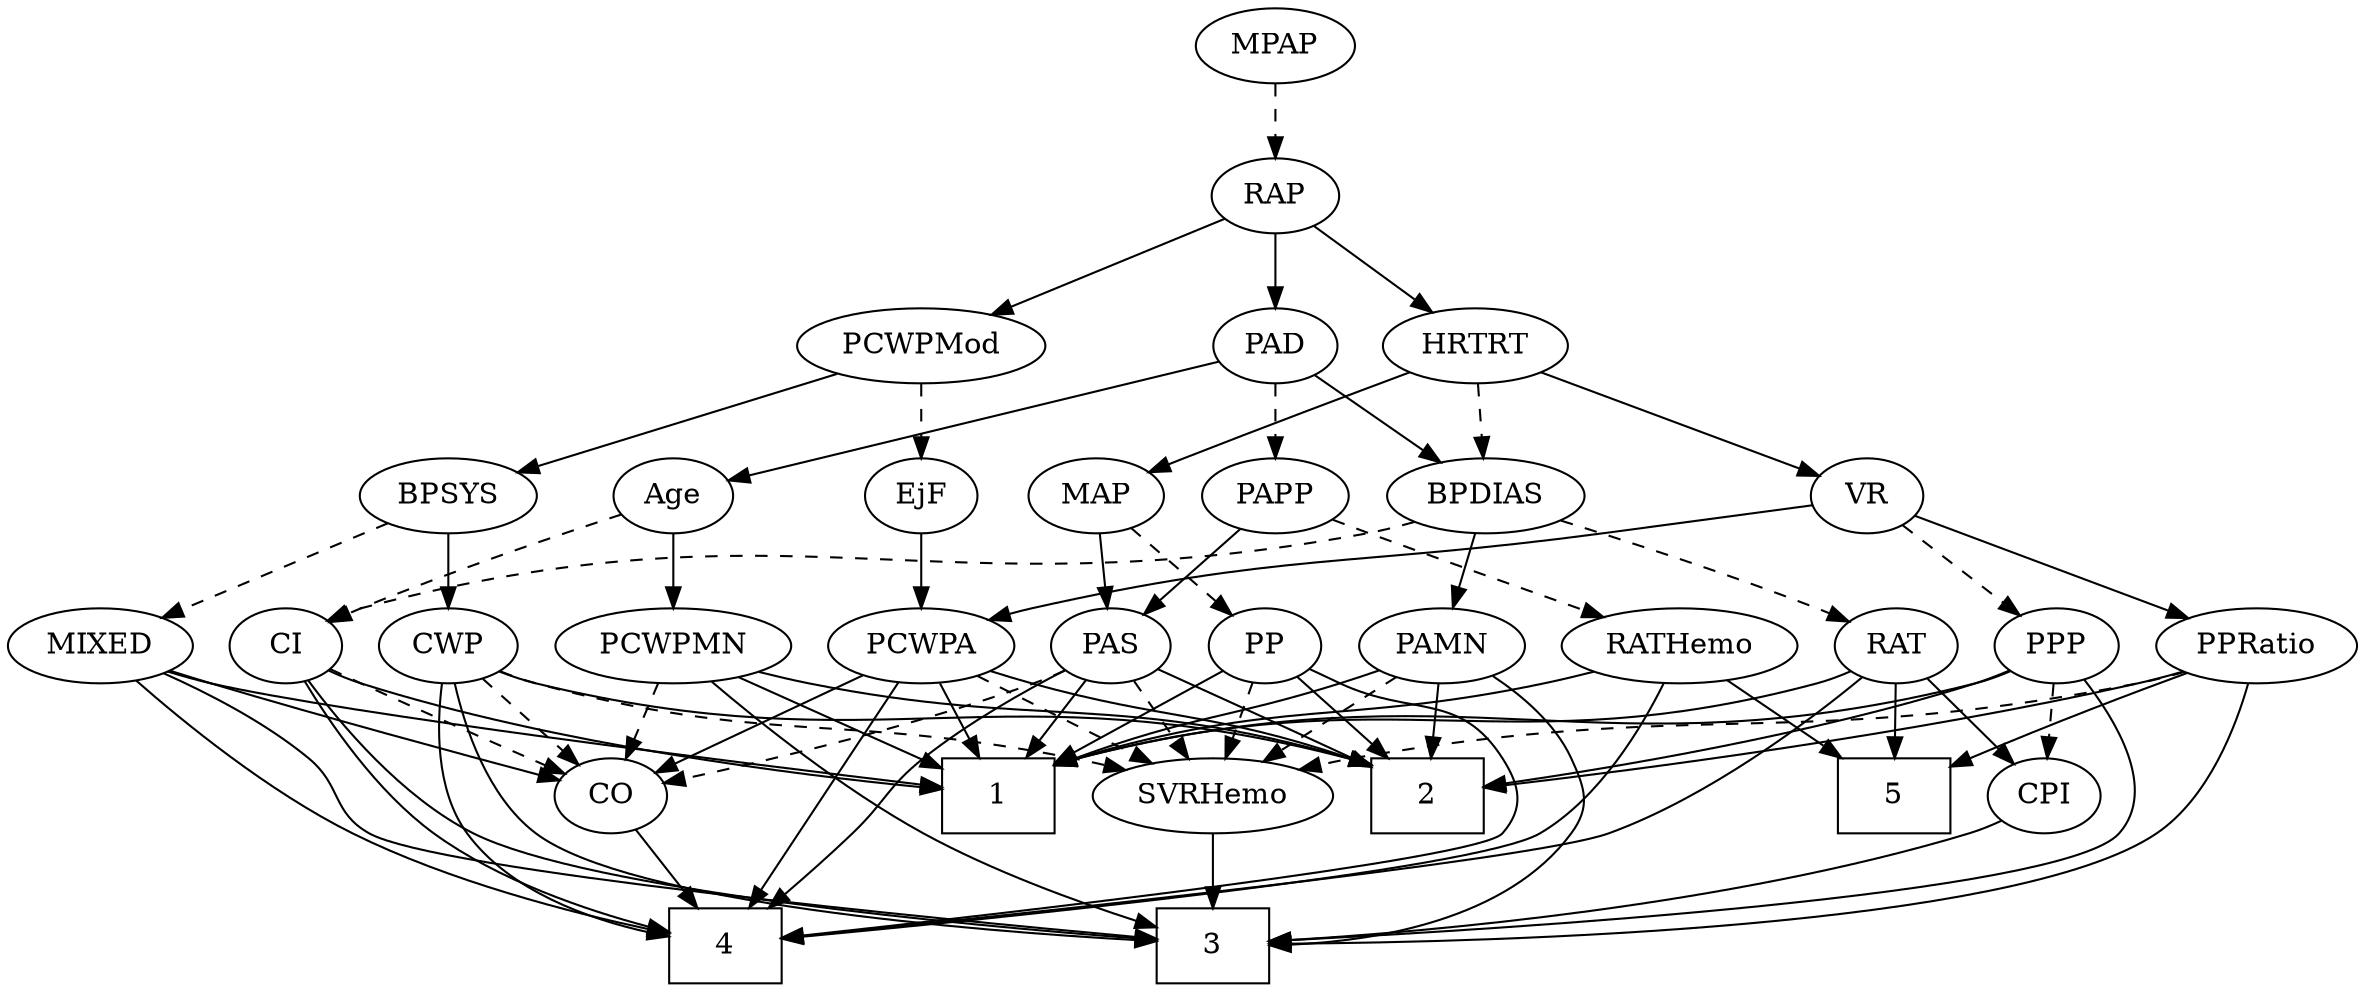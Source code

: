 strict digraph {
	graph [bb="0,0,1045.9,468"];
	node [label="\N"];
	1	[height=0.5,
		pos="435.3,90",
		shape=box,
		width=0.75];
	2	[height=0.5,
		pos="625.3,90",
		shape=box,
		width=0.75];
	3	[height=0.5,
		pos="530.3,18",
		shape=box,
		width=0.75];
	4	[height=0.5,
		pos="304.3,18",
		shape=box,
		width=0.75];
	5	[height=0.5,
		pos="849.3,90",
		shape=box,
		width=0.75];
	RAP	[height=0.5,
		pos="571.3,378",
		width=0.77632];
	PAD	[height=0.5,
		pos="571.3,306",
		width=0.79437];
	RAP -> PAD	[pos="e,571.3,324.1 571.3,359.7 571.3,351.98 571.3,342.71 571.3,334.11",
		style=solid];
	PCWPMod	[height=0.5,
		pos="410.3,306",
		width=1.4443];
	RAP -> PCWPMod	[pos="e,441.47,320.55 548.57,367.12 523.2,356.09 481.64,338.02 450.7,324.57",
		style=solid];
	HRTRT	[height=0.5,
		pos="660.3,306",
		width=1.1013];
	RAP -> HRTRT	[pos="e,641.34,321.91 588.46,363.5 601.12,353.54 618.62,339.78 633.17,328.34",
		style=solid];
	PAS	[height=0.5,
		pos="497.3,162",
		width=0.75];
	PAS -> 1	[pos="e,450.39,108.04 484.15,146.15 476.27,137.26 466.07,125.74 457.02,115.53",
		style=solid];
	PAS -> 2	[pos="e,597.96,105.95 517.58,149.91 536.75,139.43 565.93,123.46 589.1,110.8",
		style=solid];
	PAS -> 4	[pos="e,325.52,36.055 475.94,150.5 451.22,138.16 412.26,118.11 399.3,108 382.18,94.653 381.91,87.08 366.3,72 355.91,61.965 343.95,51.513 \
333.33,42.569",
		style=solid];
	CO	[height=0.5,
		pos="249.3,90",
		width=0.75];
	PAS -> CO	[pos="e,275.23,95.774 476.27,150.23 471.43,147.98 466.24,145.77 461.3,144 400.9,122.42 327.81,106.23 285.14,97.721",
		style=dashed];
	SVRHemo	[height=0.5,
		pos="530.3,90",
		width=1.3902];
	PAS -> SVRHemo	[pos="e,522.3,107.96 505.12,144.41 508.96,136.25 513.69,126.22 518.01,117.07",
		style=dashed];
	BPDIAS	[height=0.5,
		pos="663.3,234",
		width=1.1735];
	PAD -> BPDIAS	[pos="e,643.38,250.16 589.03,291.5 602.16,281.51 620.31,267.71 635.37,256.25",
		style=solid];
	PAPP	[height=0.5,
		pos="571.3,234",
		width=0.88464];
	PAD -> PAPP	[pos="e,571.3,252.1 571.3,287.7 571.3,279.98 571.3,270.71 571.3,262.11",
		style=dashed];
	Age	[height=0.5,
		pos="300.3,234",
		width=0.75];
	PAD -> Age	[pos="e,325.02,241.39 545.31,298.29 496.28,285.62 390.08,258.19 335.01,243.97",
		style=solid];
	PAMN	[height=0.5,
		pos="650.3,162",
		width=1.011];
	PAMN -> 1	[pos="e,462.6,104.51 622.84,150.14 617.08,148 611.02,145.84 605.3,144 549.47,126 530.99,128.9 472.01,107.93",
		style=solid];
	PAMN -> 2	[pos="e,631.47,108.28 644.24,144.05 641.43,136.18 638.02,126.62 634.87,117.79",
		style=solid];
	PAMN -> 3	[pos="e,557.33,18.746 667.36,145.96 686.18,127.54 711.64,95.832 694.3,72 665.49,32.415 606.51,21.78 567.7,19.26",
		style=solid];
	PAMN -> SVRHemo	[pos="e,555.67,105.8 627.73,147.83 609.86,137.41 584.64,122.7 564.33,110.85",
		style=dashed];
	CWP	[height=0.5,
		pos="201.3,162",
		width=0.84854];
	CWP -> 2	[pos="e,598.15,104.98 224.15,149.91 229.66,147.62 235.6,145.47 241.3,144 388.62,105.99 437.43,147.91 588.08,107.75",
		style=solid];
	CWP -> 3	[pos="e,503.17,21.693 198.21,144.06 195.61,124.04 194.85,91.036 213.3,72 232.62,52.057 413.56,31.083 493.1,22.739",
		style=solid];
	CWP -> 4	[pos="e,277.03,22.02 190.55,144.91 179.4,126.01 165.52,94.392 180.3,72 199.45,42.986 238.1,29.799 267.19,23.84",
		style=solid];
	CWP -> CO	[pos="e,238.45,106.82 212.19,145.12 218.26,136.26 225.96,125.04 232.76,115.12",
		style=dashed];
	CWP -> SVRHemo	[pos="e,493.66,102.33 224.64,149.94 230.02,147.72 235.78,145.58 241.3,144 340.77,115.55 370.28,130.37 471.3,108 475.39,107.09 479.63,106.06 \
483.86,104.97",
		style=dashed];
	BPSYS	[height=0.5,
		pos="201.3,234",
		width=1.0471];
	PCWPMod -> BPSYS	[pos="e,231.34,245.06 374.37,292.97 337.3,280.55 279.62,261.23 241.16,248.35",
		style=solid];
	EjF	[height=0.5,
		pos="410.3,234",
		width=0.75];
	PCWPMod -> EjF	[pos="e,410.3,252.1 410.3,287.7 410.3,279.98 410.3,270.71 410.3,262.11",
		style=dashed];
	PCWPA	[height=0.5,
		pos="410.3,162",
		width=1.1555];
	PCWPA -> 1	[pos="e,429.13,108.28 416.35,144.05 419.16,136.18 422.58,126.62 425.73,117.79",
		style=solid];
	PCWPA -> 2	[pos="e,597.98,104.48 442.05,150.16 448.41,148.06 455.05,145.92 461.3,144 514.92,127.53 532.2,128.53 588.58,107.97",
		style=solid];
	PCWPA -> 4	[pos="e,315.54,36.033 396.06,144.58 387.26,134.26 375.86,120.56 366.3,108 350.46,87.202 333.57,62.793 321.43,44.803",
		style=solid];
	PCWPA -> CO	[pos="e,271.23,100.54 381.88,148.65 353.5,136.3 309.97,117.38 280.6,104.61",
		style=solid];
	PCWPA -> SVRHemo	[pos="e,504.98,105.77 434,147.17 451.77,136.8 476.35,122.47 496.22,110.88",
		style=dashed];
	PCWPMN	[height=0.5,
		pos="300.3,162",
		width=1.3902];
	PCWPMN -> 1	[pos="e,408.02,105.14 327.62,146.83 348.2,136.16 376.63,121.42 399.1,109.77",
		style=solid];
	PCWPMN -> 2	[pos="e,598.1,104.83 336.94,149.67 344.3,147.62 352.01,145.61 359.3,144 457.26,122.31 488.51,137.42 588.53,107.74",
		style=solid];
	PCWPMN -> 3	[pos="e,503.15,26.915 315.03,144.66 333.25,125.23 365.97,92.815 399.3,72 429.04,53.42 466.41,39.065 493.62,30.009",
		style=solid];
	PCWPMN -> CO	[pos="e,260.6,106.51 288.21,144.41 281.74,135.53 273.66,124.44 266.54,114.67",
		style=dashed];
	CO -> 4	[pos="e,290.84,36.127 261.23,73.811 268.04,65.141 276.76,54.052 284.56,44.12",
		style=solid];
	CI	[height=0.5,
		pos="125.3,162",
		width=0.75];
	CI -> 1	[pos="e,408.28,93.951 145.88,150.2 150.83,147.91 156.17,145.68 161.3,144 243.76,117.03 344.91,101.86 398.27,95.175",
		style=solid];
	CI -> 3	[pos="e,503.1,20.716 133.17,144.43 143.91,123.81 165.18,89.212 194.3,72 244.37,42.402 416.32,26.973 492.94,21.432",
		style=solid];
	CI -> 4	[pos="e,277.1,23.783 129.87,143.98 135.99,124.19 148.68,91.723 170.3,72 197.57,47.111 237.94,33.304 267.24,26.073",
		style=solid];
	CI -> CO	[pos="e,229.42,102.22 145.22,149.75 165.56,138.27 197.33,120.33 220.42,107.3",
		style=dashed];
	SVRHemo -> 3	[pos="e,530.3,36.104 530.3,71.697 530.3,63.983 530.3,54.712 530.3,46.112",
		style=solid];
	MIXED	[height=0.5,
		pos="40.296,162",
		width=1.1193];
	MIXED -> 1	[pos="e,408.07,94.519 70.096,149.7 76.375,147.59 83.004,145.56 89.296,144 147.39,129.6 320.94,105.98 397.87,95.855",
		style=solid];
	MIXED -> 3	[pos="e,503.26,20.962 58.627,145.7 87.804,121.48 142.62,76.558 153.3,72 214.15,46.025 410.43,28.26 493.07,21.752",
		style=solid];
	MIXED -> 4	[pos="e,277.23,24.247 54.505,144.97 72.789,125.25 106.38,91.916 141.3,72 181.47,49.086 232.94,34.46 267.19,26.504",
		style=solid];
	MIXED -> CO	[pos="e,225.41,98.797 71.117,150.23 77.141,148.15 83.412,146 89.296,144 132.81,129.25 183.13,112.65 215.54,102.03",
		style=solid];
	BPSYS -> CWP	[pos="e,201.3,180.1 201.3,215.7 201.3,207.98 201.3,198.71 201.3,190.11",
		style=solid];
	BPSYS -> MIXED	[pos="e,68.143,175.11 174.35,221.28 147.77,209.73 106.95,191.98 77.332,179.1",
		style=dashed];
	BPDIAS -> PAMN	[pos="e,653.47,180.1 660.08,215.7 658.65,207.98 656.93,198.71 655.33,190.11",
		style=solid];
	BPDIAS -> CI	[pos="e,145.37,174.04 632.61,221.44 625.99,219.32 618.97,217.36 612.3,216 415.25,175.91 355.6,231.78 161.3,180 159.13,179.42 156.93,178.72 \
154.74,177.93",
		style=dashed];
	RAT	[height=0.5,
		pos="849.3,162",
		width=0.75827];
	BPDIAS -> RAT	[pos="e,827.92,173.21 695.87,222.34 726.27,212.18 772.75,196.08 812.3,180 814.37,179.16 816.5,178.26 818.64,177.34",
		style=dashed];
	HRTRT -> BPDIAS	[pos="e,662.56,252.1 661.04,287.7 661.37,279.98 661.77,270.71 662.13,262.11",
		style=dashed];
	MAP	[height=0.5,
		pos="491.3,234",
		width=0.84854];
	HRTRT -> MAP	[pos="e,515.18,245.52 631.56,293.51 605.16,282.91 564.99,266.63 530.3,252 528.46,251.23 526.58,250.42 524.68,249.61",
		style=solid];
	VR	[height=0.5,
		pos="835.3,234",
		width=0.75];
	HRTRT -> VR	[pos="e,812.76,244.01 689.19,293.44 720.6,280.88 770.65,260.86 803.25,247.82",
		style=solid];
	RATHemo	[height=0.5,
		pos="754.3,162",
		width=1.3721];
	RATHemo -> 1	[pos="e,462.49,104.82 717.97,149.78 710.51,147.69 702.68,145.65 695.3,144 599.97,122.69 569.52,136.87 472.13,107.77",
		style=solid];
	RATHemo -> 4	[pos="e,331.52,21.734 745.01,143.98 732.7,123.22 708.93,88.828 678.3,72 649.09,55.955 430.54,31.982 341.69,22.781",
		style=solid];
	RATHemo -> 5	[pos="e,825.94,108.21 775.38,145.46 787.78,136.33 803.71,124.59 817.6,114.35",
		style=solid];
	MAP -> PAS	[pos="e,495.83,180.1 492.78,215.7 493.44,207.98 494.24,198.71 494.97,190.11",
		style=solid];
	PP	[height=0.5,
		pos="569.3,162",
		width=0.75];
	MAP -> PP	[pos="e,553.69,177.01 507.46,218.5 518.59,208.51 533.54,195.09 545.96,183.94",
		style=dashed];
	MPAP	[height=0.5,
		pos="571.3,450",
		width=0.97491];
	MPAP -> RAP	[pos="e,571.3,396.1 571.3,431.7 571.3,423.98 571.3,414.71 571.3,406.11",
		style=dashed];
	CPI	[height=0.5,
		pos="921.3,90",
		width=0.75];
	CPI -> 3	[pos="e,557.61,20.356 900.77,78.044 895.81,75.756 890.46,73.566 885.3,72 772.89,37.882 633.54,25.273 567.87,20.995",
		style=solid];
	PP -> 1	[pos="e,462.7,105.32 548.65,150.22 528.21,139.54 496.48,122.96 471.78,110.06",
		style=solid];
	PP -> 2	[pos="e,611.6,108.13 581.45,145.81 588.38,137.14 597.25,126.05 605.2,116.12",
		style=solid];
	PP -> 4	[pos="e,331.51,21.017 590.33,150.31 616.22,136.93 657.28,114.94 661.3,108 669.3,94.147 671.75,84.116 661.3,72 640.55,47.949 428.72,28.749 \
341.51,21.803",
		style=solid];
	PP -> SVRHemo	[pos="e,539.84,108.12 560.25,144.76 555.66,136.53 549.97,126.32 544.79,117.02",
		style=dashed];
	PPP	[height=0.5,
		pos="921.3,162",
		width=0.75];
	PPP -> 1	[pos="e,462.43,105.03 900.83,149.81 895.88,147.53 890.5,145.41 885.3,144 710.13,96.659 651.65,154.1 472.18,107.63",
		style=solid];
	PPP -> 2	[pos="e,652.43,94.343 900.71,150.24 895.75,147.94 890.41,145.7 885.3,144 808.01,118.29 713.45,102.81 662.35,95.696",
		style=solid];
	PPP -> 3	[pos="e,557.6,20.328 935.63,146.47 952.7,127.42 976.61,93.858 957.3,72 931.65,42.968 667.19,26.186 567.79,20.864",
		style=solid];
	PPP -> CPI	[pos="e,921.3,108.1 921.3,143.7 921.3,135.98 921.3,126.71 921.3,118.11",
		style=dashed];
	PAPP -> PAS	[pos="e,512.21,177.11 555.6,218.15 545.19,208.31 531.37,195.23 519.79,184.28",
		style=solid];
	PAPP -> RATHemo	[pos="e,720.6,175.19 595.95,222.61 601.33,220.39 606.99,218.09 612.3,216 645.26,203.02 682.82,189.03 711.03,178.69",
		style=dashed];
	VR -> PCWPA	[pos="e,441.05,174.25 809.04,229.31 724.65,217.45 465.57,181.01 461.3,180 457.88,179.19 454.36,178.26 450.85,177.25",
		style=solid];
	VR -> PPP	[pos="e,904.77,176.46 851.88,219.5 864.61,209.14 882.38,194.67 896.76,182.97",
		style=dashed];
	PPRatio	[height=0.5,
		pos="1006.3,162",
		width=1.1013];
	VR -> PPRatio	[pos="e,977.96,174.6 857.65,223.85 885.75,212.35 934.4,192.43 968.37,178.53",
		style=solid];
	RAT -> 1	[pos="e,462.45,104.98 828.61,150.07 823.41,147.72 817.75,145.5 812.3,144 668.49,104.52 620.12,147.2 472.33,107.7",
		style=solid];
	RAT -> 4	[pos="e,331.34,21.808 833.32,147.12 809.01,126.88 760.47,89.731 712.3,72 677.85,59.321 435.62,32.827 341.54,22.883",
		style=solid];
	RAT -> 5	[pos="e,849.3,108.1 849.3,143.7 849.3,135.98 849.3,126.71 849.3,118.11",
		style=solid];
	RAT -> CPI	[pos="e,906.4,105.49 864.21,146.5 874.25,136.73 887.67,123.69 898.98,112.7",
		style=solid];
	PPRatio -> 2	[pos="e,652.3,93.684 976.75,149.81 970.4,147.67 963.67,145.6 957.3,144 851.87,117.52 724.14,101.52 662.35,94.763",
		style=solid];
	PPRatio -> 3	[pos="e,557.58,18.63 1005.3,143.86 1003.2,123.32 996.27,89.485 974.3,72 911.8,22.259 662.88,18.239 567.63,18.576",
		style=solid];
	PPRatio -> 5	[pos="e,876.38,103.89 978.32,149.01 955.65,139.24 922.69,124.9 885.83,108.19",
		style=solid];
	PPRatio -> SVRHemo	[pos="e,566.55,102.57 977.34,149.69 970.83,147.5 963.89,145.45 957.3,144 796.77,108.82 750.71,138.88 589.3,108 585.12,107.2 580.8,106.24 \
576.5,105.18",
		style=dashed];
	Age -> PCWPMN	[pos="e,300.3,180.1 300.3,215.7 300.3,207.98 300.3,198.71 300.3,190.11",
		style=solid];
	Age -> CI	[pos="e,146.49,173.34 276.96,224.72 249.17,214.72 201.45,197.11 161.3,180 159.48,179.23 157.63,178.42 155.76,177.59",
		style=dashed];
	EjF -> PCWPA	[pos="e,410.3,180.1 410.3,215.7 410.3,207.98 410.3,198.71 410.3,190.11",
		style=solid];
}
